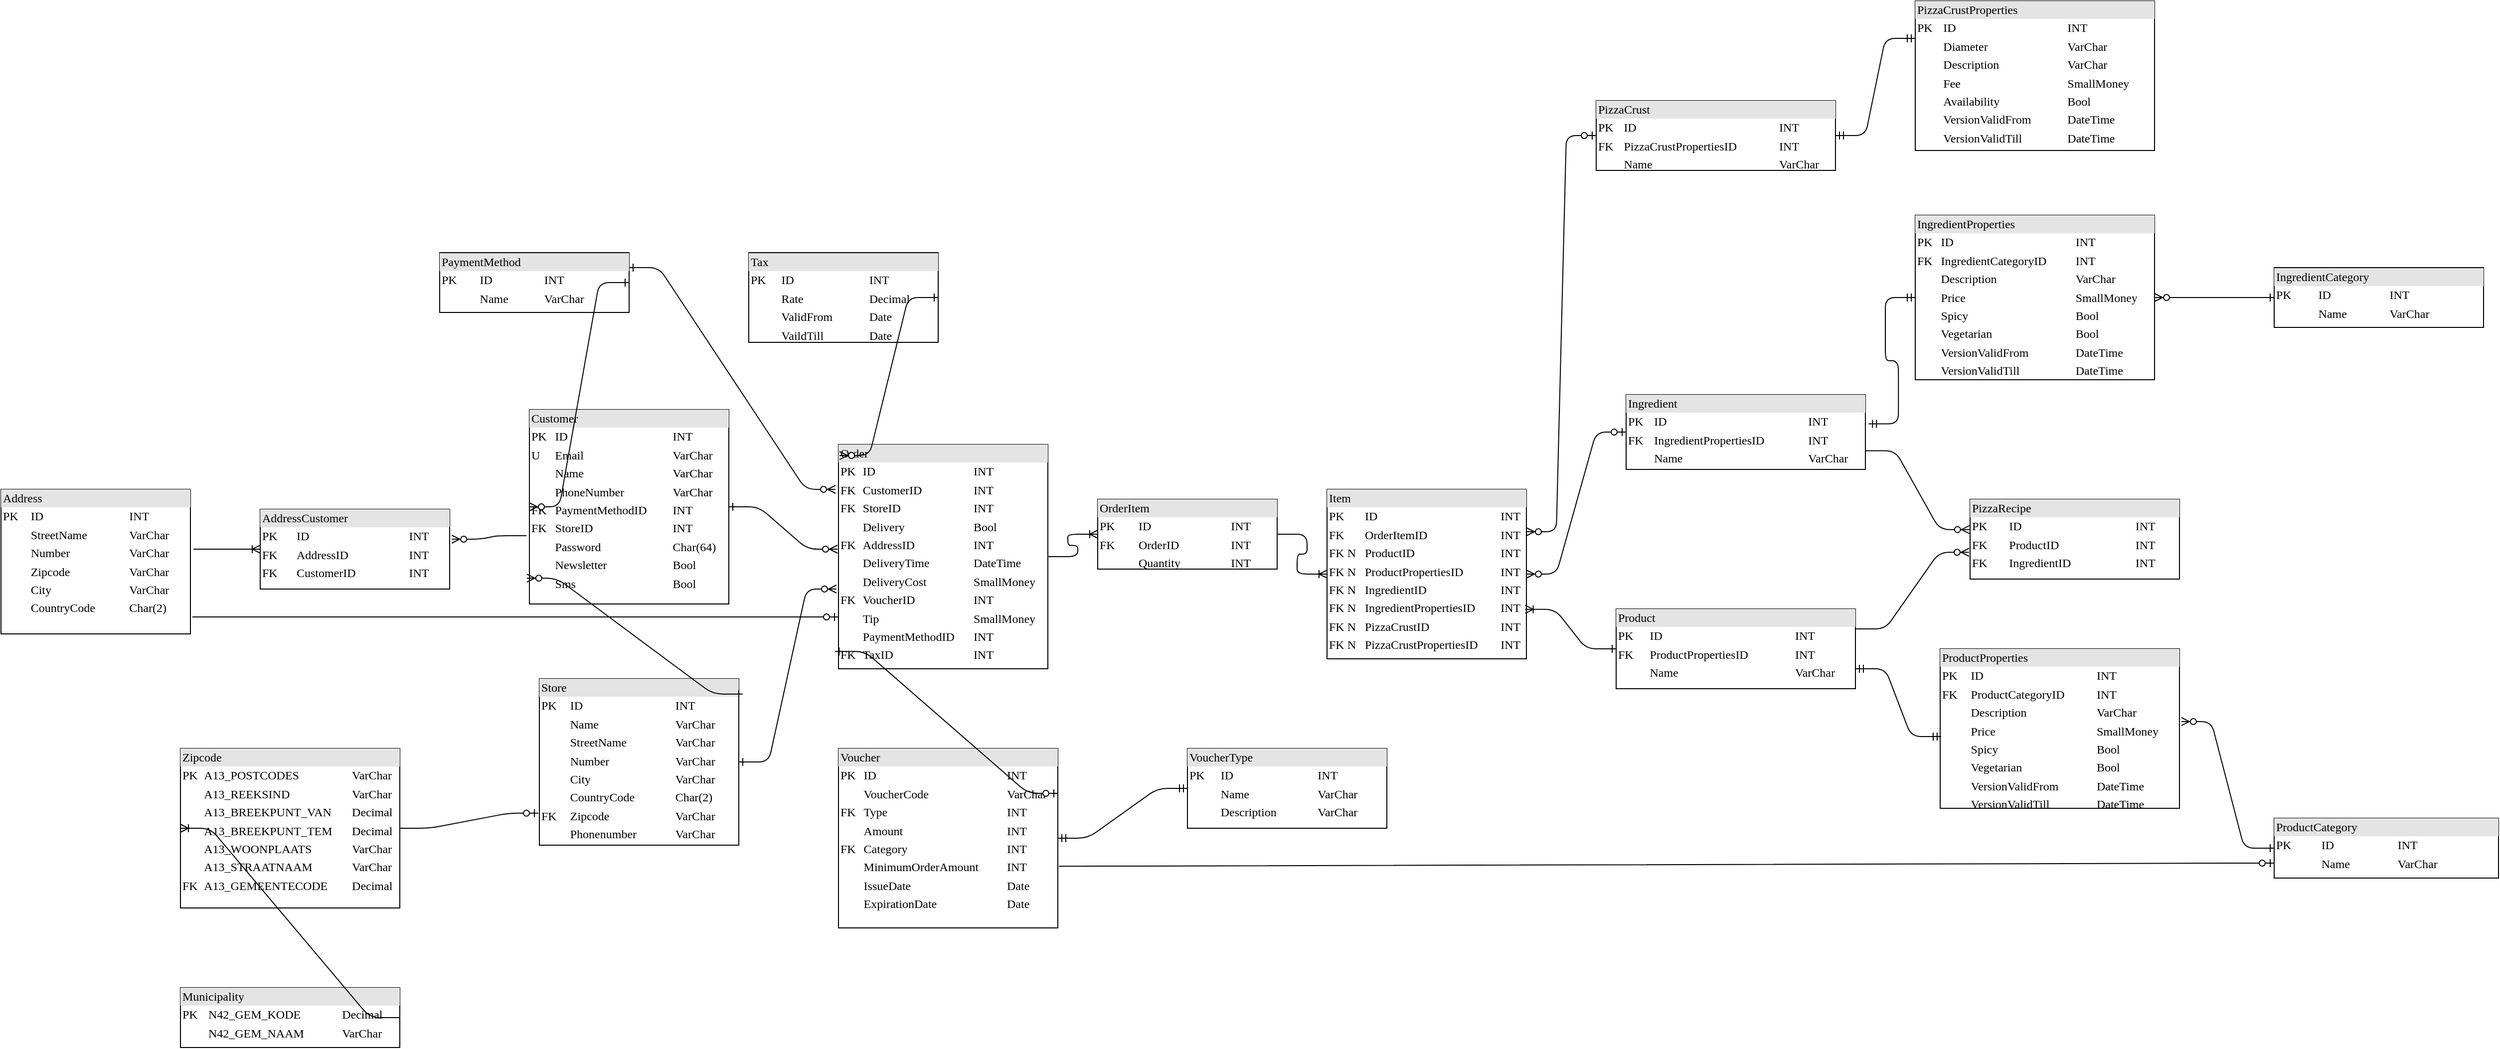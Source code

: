 <mxfile version="13.7.2" type="github">
  <diagram name="Page-1" id="2ca16b54-16f6-2749-3443-fa8db7711227">
    <mxGraphModel dx="5146" dy="2499" grid="1" gridSize="10" guides="1" tooltips="1" connect="1" arrows="1" fold="1" page="1" pageScale="1" pageWidth="1100" pageHeight="850" background="#ffffff" math="0" shadow="0">
      <root>
        <mxCell id="0" />
        <mxCell id="1" parent="0" />
        <mxCell id="2ed32ef02a7f4228-2" value="&lt;div style=&quot;box-sizing: border-box ; width: 100% ; background: #e4e4e4 ; padding: 2px&quot;&gt;Product&lt;br&gt;&lt;/div&gt;&lt;table style=&quot;width: 100% ; font-size: 1em&quot; cellspacing=&quot;0&quot; cellpadding=&quot;2&quot;&gt;&lt;tbody&gt;&lt;tr&gt;&lt;td&gt;PK&amp;nbsp;&lt;/td&gt;&lt;td&gt;ID&lt;/td&gt;&lt;td&gt;INT&lt;br&gt;&lt;/td&gt;&lt;/tr&gt;&lt;tr&gt;&lt;td&gt;FK&lt;/td&gt;&lt;td&gt;ProductPropertiesID&lt;br&gt;&lt;/td&gt;&lt;td&gt;INT&lt;/td&gt;&lt;/tr&gt;&lt;tr&gt;&lt;td&gt;&lt;br&gt;&lt;/td&gt;&lt;td&gt;Name&lt;br&gt;&lt;/td&gt;&lt;td&gt;VarChar&lt;br&gt;&lt;/td&gt;&lt;/tr&gt;&lt;/tbody&gt;&lt;/table&gt;" style="verticalAlign=top;align=left;overflow=fill;html=1;rounded=0;shadow=0;comic=0;labelBackgroundColor=none;strokeWidth=1;fontFamily=Verdana;fontSize=12" parent="1" vertex="1">
          <mxGeometry x="460" y="220" width="240" height="80" as="geometry" />
        </mxCell>
        <mxCell id="2ed32ef02a7f4228-3" value="&lt;div style=&quot;box-sizing: border-box ; width: 100% ; background: #e4e4e4 ; padding: 2px&quot;&gt;PizzaCrust&lt;br&gt;&lt;/div&gt;&lt;table style=&quot;width: 100% ; font-size: 1em&quot; cellspacing=&quot;0&quot; cellpadding=&quot;2&quot;&gt;&lt;tbody&gt;&lt;tr&gt;&lt;td&gt;PK&lt;/td&gt;&lt;td&gt;ID&lt;/td&gt;&lt;td&gt;INT&lt;/td&gt;&lt;/tr&gt;&lt;tr&gt;&lt;td&gt;FK&lt;/td&gt;&lt;td&gt;PizzaCrustPropertiesID&lt;/td&gt;&lt;td&gt;INT&lt;/td&gt;&lt;/tr&gt;&lt;tr&gt;&lt;td&gt;&lt;br&gt;&lt;/td&gt;&lt;td&gt;Name&lt;br&gt;&lt;/td&gt;&lt;td&gt;VarChar&lt;/td&gt;&lt;/tr&gt;&lt;/tbody&gt;&lt;/table&gt;" style="verticalAlign=top;align=left;overflow=fill;html=1;rounded=0;shadow=0;comic=0;labelBackgroundColor=none;strokeWidth=1;fontFamily=Verdana;fontSize=12" parent="1" vertex="1">
          <mxGeometry x="440" y="-290" width="240" height="70" as="geometry" />
        </mxCell>
        <mxCell id="2ed32ef02a7f4228-5" value="&lt;div style=&quot;box-sizing: border-box ; width: 100% ; background: #e4e4e4 ; padding: 2px&quot;&gt;Store&lt;br&gt;&lt;/div&gt;&lt;table style=&quot;width: 100% ; font-size: 1em&quot; cellspacing=&quot;0&quot; cellpadding=&quot;2&quot;&gt;&lt;tbody&gt;&lt;tr&gt;&lt;td&gt;PK&lt;/td&gt;&lt;td&gt;ID&lt;br&gt;&lt;/td&gt;&lt;td&gt;INT&lt;/td&gt;&lt;/tr&gt;&lt;tr&gt;&lt;td&gt;&lt;br&gt;&lt;/td&gt;&lt;td&gt;Name&lt;br&gt;&lt;/td&gt;&lt;td&gt;VarChar&lt;/td&gt;&lt;/tr&gt;&lt;tr&gt;&lt;td&gt;&lt;br&gt;&lt;/td&gt;&lt;td&gt;StreetName&lt;br&gt;&lt;/td&gt;&lt;td&gt;VarChar&lt;/td&gt;&lt;/tr&gt;&lt;tr&gt;&lt;td&gt;&lt;br&gt;&lt;/td&gt;&lt;td&gt;Number&lt;br&gt;&lt;/td&gt;&lt;td&gt;VarChar&lt;/td&gt;&lt;/tr&gt;&lt;tr&gt;&lt;td&gt;&lt;br&gt;&lt;/td&gt;&lt;td&gt;City&lt;br&gt;&lt;/td&gt;&lt;td&gt;VarChar&lt;/td&gt;&lt;/tr&gt;&lt;tr&gt;&lt;td&gt;&lt;br&gt;&lt;/td&gt;&lt;td&gt;CountryCode&lt;br&gt;&lt;/td&gt;&lt;td&gt;Char(2)&lt;/td&gt;&lt;/tr&gt;&lt;tr&gt;&lt;td&gt;FK&lt;/td&gt;&lt;td&gt;Zipcode&lt;br&gt;&lt;/td&gt;&lt;td&gt;VarChar&lt;/td&gt;&lt;/tr&gt;&lt;tr&gt;&lt;td&gt;&lt;br&gt;&lt;/td&gt;&lt;td&gt;Phonenumber&lt;br&gt;&lt;/td&gt;&lt;td&gt;VarChar&lt;/td&gt;&lt;/tr&gt;&lt;/tbody&gt;&lt;/table&gt;" style="verticalAlign=top;align=left;overflow=fill;html=1;rounded=0;shadow=0;comic=0;labelBackgroundColor=none;strokeWidth=1;fontFamily=Verdana;fontSize=12" parent="1" vertex="1">
          <mxGeometry x="-620" y="290" width="200" height="167" as="geometry" />
        </mxCell>
        <mxCell id="2ed32ef02a7f4228-8" value="&lt;div style=&quot;box-sizing: border-box ; width: 100% ; background: #e4e4e4 ; padding: 2px&quot;&gt;Ingredient&lt;br&gt;&lt;/div&gt;&lt;table style=&quot;width: 100% ; font-size: 1em&quot; cellspacing=&quot;0&quot; cellpadding=&quot;2&quot;&gt;&lt;tbody&gt;&lt;tr&gt;&lt;td&gt;PK&lt;/td&gt;&lt;td&gt;ID&lt;/td&gt;&lt;td&gt;INT&lt;/td&gt;&lt;/tr&gt;&lt;tr&gt;&lt;td&gt;FK&lt;/td&gt;&lt;td&gt;IngredientPropertiesID&lt;/td&gt;&lt;td&gt;INT&lt;/td&gt;&lt;/tr&gt;&lt;tr&gt;&lt;td&gt;&lt;br&gt;&lt;/td&gt;&lt;td&gt;Name&lt;br&gt;&lt;/td&gt;&lt;td&gt;VarChar&lt;/td&gt;&lt;/tr&gt;&lt;/tbody&gt;&lt;/table&gt;" style="verticalAlign=top;align=left;overflow=fill;html=1;rounded=0;shadow=0;comic=0;labelBackgroundColor=none;strokeWidth=1;fontFamily=Verdana;fontSize=12" parent="1" vertex="1">
          <mxGeometry x="470" y="5" width="240" height="75" as="geometry" />
        </mxCell>
        <mxCell id="2ed32ef02a7f4228-10" value="&lt;div style=&quot;box-sizing: border-box ; width: 100% ; background: #e4e4e4 ; padding: 2px&quot;&gt;Zipcode&lt;br&gt;&lt;/div&gt;&lt;table style=&quot;width: 100% ; font-size: 1em&quot; cellspacing=&quot;0&quot; cellpadding=&quot;2&quot;&gt;&lt;tbody&gt;&lt;tr&gt;&lt;td&gt;PK&lt;/td&gt;&lt;td&gt;A13_POSTCODES&lt;br&gt;&lt;/td&gt;&lt;td&gt;VarChar&lt;/td&gt;&lt;/tr&gt;&lt;tr&gt;&lt;td&gt;&lt;br&gt;&lt;/td&gt;&lt;td&gt;A13_REEKSIND&lt;br&gt;&lt;/td&gt;&lt;td&gt;VarChar&lt;br&gt;&lt;/td&gt;&lt;/tr&gt;&lt;tr&gt;&lt;td&gt;&lt;br&gt;&lt;/td&gt;&lt;td&gt;A13_BREEKPUNT_VAN&lt;br&gt;&lt;/td&gt;&lt;td&gt;Decimal&lt;br&gt;&lt;/td&gt;&lt;/tr&gt;&lt;tr&gt;&lt;td&gt;&lt;br&gt;&lt;/td&gt;&lt;td&gt;A13_BREEKPUNT_TEM&lt;br&gt;&lt;/td&gt;&lt;td&gt;Decimal&lt;br&gt;&lt;/td&gt;&lt;/tr&gt;&lt;tr&gt;&lt;td&gt;&lt;br&gt;&lt;/td&gt;&lt;td&gt;A13_WOONPLAATS&lt;br&gt;&lt;/td&gt;&lt;td&gt;VarChar&lt;br&gt;&lt;/td&gt;&lt;/tr&gt;&lt;tr&gt;&lt;td&gt;&lt;br&gt;&lt;/td&gt;&lt;td&gt;A13_STRAATNAAM&lt;br&gt;&lt;/td&gt;&lt;td&gt;VarChar&lt;br&gt;&lt;/td&gt;&lt;/tr&gt;&lt;tr&gt;&lt;td&gt;FK&lt;/td&gt;&lt;td&gt;A13_GEMEENTECODE&lt;br&gt;&lt;/td&gt;&lt;td&gt;Decimal&lt;/td&gt;&lt;/tr&gt;&lt;tr&gt;&lt;td&gt;&lt;br&gt;&lt;/td&gt;&lt;td&gt;&lt;br&gt;&lt;/td&gt;&lt;td&gt;&lt;br&gt;&lt;/td&gt;&lt;/tr&gt;&lt;tr&gt;&lt;td&gt;&lt;br&gt;&lt;/td&gt;&lt;td&gt;&lt;br&gt;&lt;/td&gt;&lt;td&gt;&lt;br&gt;&lt;/td&gt;&lt;/tr&gt;&lt;tr&gt;&lt;td&gt;&lt;br&gt;&lt;/td&gt;&lt;td&gt;&lt;br&gt;&lt;/td&gt;&lt;td&gt;&lt;br&gt;&lt;/td&gt;&lt;/tr&gt;&lt;tr&gt;&lt;td&gt;&lt;br&gt;&lt;/td&gt;&lt;td&gt;&lt;br&gt;&lt;/td&gt;&lt;td&gt;&lt;br&gt;&lt;/td&gt;&lt;/tr&gt;&lt;tr&gt;&lt;td&gt;&lt;br&gt;&lt;/td&gt;&lt;td&gt;&lt;br&gt;&lt;/td&gt;&lt;td&gt;&lt;br&gt;&lt;/td&gt;&lt;/tr&gt;&lt;/tbody&gt;&lt;/table&gt;" style="verticalAlign=top;align=left;overflow=fill;html=1;rounded=0;shadow=0;comic=0;labelBackgroundColor=none;strokeWidth=1;fontFamily=Verdana;fontSize=12" parent="1" vertex="1">
          <mxGeometry x="-980" y="360" width="220" height="160" as="geometry" />
        </mxCell>
        <mxCell id="2ed32ef02a7f4228-11" value="&lt;div style=&quot;box-sizing: border-box ; width: 100% ; background: #e4e4e4 ; padding: 2px&quot;&gt;Municipality&lt;br&gt;&lt;/div&gt;&lt;table style=&quot;width: 100% ; font-size: 1em&quot; cellspacing=&quot;0&quot; cellpadding=&quot;2&quot;&gt;&lt;tbody&gt;&lt;tr&gt;&lt;td&gt;PK&lt;/td&gt;&lt;td&gt;N42_GEM_KODE&lt;br&gt;&lt;/td&gt;&lt;td&gt;Decimal&lt;br&gt;&lt;/td&gt;&lt;/tr&gt;&lt;tr&gt;&lt;td&gt;&lt;br&gt;&lt;/td&gt;&lt;td&gt;N42_GEM_NAAM&lt;br&gt;&lt;/td&gt;&lt;td&gt;VarChar&lt;/td&gt;&lt;/tr&gt;&lt;tr&gt;&lt;td&gt;&lt;br&gt;&lt;/td&gt;&lt;td&gt;&lt;br&gt;&lt;/td&gt;&lt;td&gt;&lt;br&gt;&lt;/td&gt;&lt;/tr&gt;&lt;/tbody&gt;&lt;/table&gt;" style="verticalAlign=top;align=left;overflow=fill;html=1;rounded=0;shadow=0;comic=0;labelBackgroundColor=none;strokeWidth=1;fontFamily=Verdana;fontSize=12" parent="1" vertex="1">
          <mxGeometry x="-980" y="600" width="220" height="60" as="geometry" />
        </mxCell>
        <mxCell id="y2381WITxYUz7QJ1ljLC-3" value="&lt;div style=&quot;box-sizing: border-box ; width: 100% ; background: #e4e4e4 ; padding: 2px&quot;&gt;ProductCategory&lt;br&gt;&lt;/div&gt;&lt;table style=&quot;width: 100% ; font-size: 1em&quot; cellspacing=&quot;0&quot; cellpadding=&quot;2&quot;&gt;&lt;tbody&gt;&lt;tr&gt;&lt;td&gt;PK&lt;/td&gt;&lt;td&gt;ID&lt;br&gt;&lt;/td&gt;&lt;td&gt;INT&lt;/td&gt;&lt;/tr&gt;&lt;tr&gt;&lt;td&gt;&lt;br&gt;&lt;/td&gt;&lt;td&gt;Name&lt;br&gt;&lt;/td&gt;&lt;td&gt;VarChar&lt;/td&gt;&lt;/tr&gt;&lt;/tbody&gt;&lt;/table&gt;" style="verticalAlign=top;align=left;overflow=fill;html=1;rounded=0;shadow=0;comic=0;labelBackgroundColor=none;strokeWidth=1;fontFamily=Verdana;fontSize=12" parent="1" vertex="1">
          <mxGeometry x="1120" y="430" width="225" height="60" as="geometry" />
        </mxCell>
        <mxCell id="y2381WITxYUz7QJ1ljLC-4" style="edgeStyle=orthogonalEdgeStyle;rounded=0;orthogonalLoop=1;jettySize=auto;html=1;exitX=0.5;exitY=1;exitDx=0;exitDy=0;" parent="1" source="y2381WITxYUz7QJ1ljLC-3" target="y2381WITxYUz7QJ1ljLC-3" edge="1">
          <mxGeometry relative="1" as="geometry" />
        </mxCell>
        <mxCell id="y2381WITxYUz7QJ1ljLC-5" style="edgeStyle=orthogonalEdgeStyle;rounded=0;orthogonalLoop=1;jettySize=auto;html=1;exitX=0.5;exitY=1;exitDx=0;exitDy=0;" parent="1" source="2ed32ef02a7f4228-2" target="2ed32ef02a7f4228-2" edge="1">
          <mxGeometry relative="1" as="geometry" />
        </mxCell>
        <mxCell id="y2381WITxYUz7QJ1ljLC-6" value="&lt;div style=&quot;box-sizing: border-box ; width: 100% ; background: #e4e4e4 ; padding: 2px&quot;&gt;IngredientCategory&lt;br&gt;&lt;/div&gt;&lt;table style=&quot;width: 100% ; font-size: 1em&quot; cellspacing=&quot;0&quot; cellpadding=&quot;2&quot;&gt;&lt;tbody&gt;&lt;tr&gt;&lt;td&gt;PK&lt;/td&gt;&lt;td&gt;ID&lt;br&gt;&lt;/td&gt;&lt;td&gt;INT&lt;/td&gt;&lt;/tr&gt;&lt;tr&gt;&lt;td&gt;&lt;br&gt;&lt;/td&gt;&lt;td&gt;Name&lt;br&gt;&lt;/td&gt;&lt;td&gt;VarChar&lt;/td&gt;&lt;/tr&gt;&lt;/tbody&gt;&lt;/table&gt;" style="verticalAlign=top;align=left;overflow=fill;html=1;rounded=0;shadow=0;comic=0;labelBackgroundColor=none;strokeWidth=1;fontFamily=Verdana;fontSize=12" parent="1" vertex="1">
          <mxGeometry x="1120" y="-122.5" width="210" height="60" as="geometry" />
        </mxCell>
        <mxCell id="y2381WITxYUz7QJ1ljLC-7" value="&lt;div style=&quot;box-sizing: border-box ; width: 100% ; background: #e4e4e4 ; padding: 2px&quot;&gt;PizzaRecipe&lt;br&gt;&lt;/div&gt;&lt;table style=&quot;width: 100% ; font-size: 1em&quot; cellspacing=&quot;0&quot; cellpadding=&quot;2&quot;&gt;&lt;tbody&gt;&lt;tr&gt;&lt;td&gt;PK&lt;/td&gt;&lt;td&gt;ID&lt;/td&gt;&lt;td&gt;INT&lt;/td&gt;&lt;/tr&gt;&lt;tr&gt;&lt;td&gt;FK&lt;/td&gt;&lt;td&gt;ProductID&lt;br&gt;&lt;/td&gt;&lt;td&gt;INT&lt;/td&gt;&lt;/tr&gt;&lt;tr&gt;&lt;td&gt;FK&lt;/td&gt;&lt;td&gt;IngredientID&lt;br&gt;&lt;/td&gt;&lt;td&gt;INT&lt;/td&gt;&lt;/tr&gt;&lt;/tbody&gt;&lt;/table&gt;" style="verticalAlign=top;align=left;overflow=fill;html=1;rounded=0;shadow=0;comic=0;labelBackgroundColor=none;strokeWidth=1;fontFamily=Verdana;fontSize=12" parent="1" vertex="1">
          <mxGeometry x="815" y="110" width="210" height="80" as="geometry" />
        </mxCell>
        <mxCell id="y2381WITxYUz7QJ1ljLC-9" value="&lt;div style=&quot;box-sizing: border-box ; width: 100% ; background: #e4e4e4 ; padding: 2px&quot;&gt;OrderItem&lt;br&gt;&lt;/div&gt;&lt;table style=&quot;width: 100% ; font-size: 1em&quot; cellspacing=&quot;0&quot; cellpadding=&quot;2&quot;&gt;&lt;tbody&gt;&lt;tr&gt;&lt;td&gt;PK&lt;/td&gt;&lt;td&gt;ID&lt;/td&gt;&lt;td&gt;INT&lt;/td&gt;&lt;/tr&gt;&lt;tr&gt;&lt;td&gt;FK&lt;/td&gt;&lt;td&gt;OrderID&lt;br&gt;&lt;/td&gt;&lt;td&gt;INT&lt;/td&gt;&lt;/tr&gt;&lt;tr&gt;&lt;td&gt;&lt;br&gt;&lt;/td&gt;&lt;td&gt;Quantity&lt;/td&gt;&lt;td&gt;INT&lt;/td&gt;&lt;/tr&gt;&lt;/tbody&gt;&lt;/table&gt;" style="verticalAlign=top;align=left;overflow=fill;html=1;rounded=0;shadow=0;comic=0;labelBackgroundColor=none;strokeWidth=1;fontFamily=Verdana;fontSize=12" parent="1" vertex="1">
          <mxGeometry x="-60" y="110" width="180" height="70" as="geometry" />
        </mxCell>
        <mxCell id="y2381WITxYUz7QJ1ljLC-11" value="&lt;div style=&quot;box-sizing: border-box ; width: 100% ; background: #e4e4e4 ; padding: 2px&quot;&gt;Order&lt;br&gt;&lt;/div&gt;&lt;table style=&quot;width: 100% ; font-size: 1em&quot; cellspacing=&quot;0&quot; cellpadding=&quot;2&quot;&gt;&lt;tbody&gt;&lt;tr&gt;&lt;td&gt;PK&lt;/td&gt;&lt;td&gt;ID&lt;br&gt;&lt;/td&gt;&lt;td&gt;INT&lt;/td&gt;&lt;/tr&gt;&lt;tr&gt;&lt;td&gt;FK&lt;/td&gt;&lt;td&gt;CustomerID&lt;br&gt;&lt;/td&gt;&lt;td&gt;INT&lt;/td&gt;&lt;/tr&gt;&lt;tr&gt;&lt;td&gt;FK&lt;/td&gt;&lt;td&gt;StoreID&lt;/td&gt;&lt;td&gt;INT&lt;/td&gt;&lt;/tr&gt;&lt;tr&gt;&lt;td&gt;&lt;br&gt;&lt;/td&gt;&lt;td&gt;Delivery&lt;/td&gt;&lt;td&gt;Bool&lt;/td&gt;&lt;/tr&gt;&lt;tr&gt;&lt;td&gt;FK&lt;/td&gt;&lt;td&gt;AddressID&lt;/td&gt;&lt;td&gt;INT&lt;/td&gt;&lt;/tr&gt;&lt;tr&gt;&lt;td&gt;&lt;br&gt;&lt;/td&gt;&lt;td&gt;DeliveryTime&lt;/td&gt;&lt;td&gt;DateTime&lt;/td&gt;&lt;/tr&gt;&lt;tr&gt;&lt;td&gt;&lt;br&gt;&lt;/td&gt;&lt;td&gt;DeliveryCost&lt;/td&gt;&lt;td&gt;SmallMoney&lt;/td&gt;&lt;/tr&gt;&lt;tr&gt;&lt;td&gt;FK&lt;/td&gt;&lt;td&gt;VoucherID&lt;/td&gt;&lt;td&gt;INT&lt;/td&gt;&lt;/tr&gt;&lt;tr&gt;&lt;td&gt;&lt;br&gt;&lt;/td&gt;&lt;td&gt;Tip&lt;/td&gt;&lt;td&gt;SmallMoney&lt;br&gt;&lt;/td&gt;&lt;/tr&gt;&lt;tr&gt;&lt;td&gt;&lt;br&gt;&lt;/td&gt;&lt;td&gt;PaymentMethodID&lt;/td&gt;&lt;td&gt;INT&lt;br&gt;&lt;/td&gt;&lt;/tr&gt;&lt;tr&gt;&lt;td&gt;FK&lt;/td&gt;&lt;td&gt;TaxID&lt;/td&gt;&lt;td&gt;INT&lt;/td&gt;&lt;/tr&gt;&lt;/tbody&gt;&lt;/table&gt;" style="verticalAlign=top;align=left;overflow=fill;html=1;rounded=0;shadow=0;comic=0;labelBackgroundColor=none;strokeWidth=1;fontFamily=Verdana;fontSize=12" parent="1" vertex="1">
          <mxGeometry x="-320" y="55" width="210" height="225" as="geometry" />
        </mxCell>
        <mxCell id="y2381WITxYUz7QJ1ljLC-12" value="&lt;div style=&quot;box-sizing: border-box ; width: 100% ; background: #e4e4e4 ; padding: 2px&quot;&gt;Customer&lt;br&gt;&lt;/div&gt;&lt;table style=&quot;width: 100% ; font-size: 1em&quot; cellspacing=&quot;0&quot; cellpadding=&quot;2&quot;&gt;&lt;tbody&gt;&lt;tr&gt;&lt;td&gt;PK&lt;/td&gt;&lt;td&gt;ID&lt;br&gt;&lt;/td&gt;&lt;td&gt;INT&lt;/td&gt;&lt;/tr&gt;&lt;tr&gt;&lt;td&gt;U&lt;/td&gt;&lt;td&gt;Email&lt;br&gt;&lt;/td&gt;&lt;td&gt;VarChar&lt;/td&gt;&lt;/tr&gt;&lt;tr&gt;&lt;td&gt;&lt;br&gt;&lt;/td&gt;&lt;td&gt;Name&lt;/td&gt;&lt;td&gt;VarChar&lt;br&gt;&lt;/td&gt;&lt;/tr&gt;&lt;tr&gt;&lt;td&gt;&lt;br&gt;&lt;/td&gt;&lt;td&gt;PhoneNumber&lt;/td&gt;&lt;td&gt;VarChar&lt;/td&gt;&lt;/tr&gt;&lt;tr&gt;&lt;td&gt;FK&lt;/td&gt;&lt;td&gt;PaymentMethodID&lt;/td&gt;&lt;td&gt;INT&lt;/td&gt;&lt;/tr&gt;&lt;tr&gt;&lt;td&gt;FK&lt;/td&gt;&lt;td&gt;StoreID&lt;/td&gt;&lt;td&gt;INT&lt;/td&gt;&lt;/tr&gt;&lt;tr&gt;&lt;td&gt;&lt;br&gt;&lt;/td&gt;&lt;td&gt;Password&lt;/td&gt;&lt;td&gt;Char(64)&lt;/td&gt;&lt;/tr&gt;&lt;tr&gt;&lt;td&gt;&lt;br&gt;&lt;/td&gt;&lt;td&gt;Newsletter&lt;/td&gt;&lt;td&gt;Bool&lt;/td&gt;&lt;/tr&gt;&lt;tr&gt;&lt;td&gt;&lt;br&gt;&lt;/td&gt;&lt;td&gt;Sms&lt;/td&gt;&lt;td&gt;Bool&lt;/td&gt;&lt;/tr&gt;&lt;/tbody&gt;&lt;/table&gt;" style="verticalAlign=top;align=left;overflow=fill;html=1;rounded=0;shadow=0;comic=0;labelBackgroundColor=none;strokeWidth=1;fontFamily=Verdana;fontSize=12" parent="1" vertex="1">
          <mxGeometry x="-630" y="20" width="200" height="195" as="geometry" />
        </mxCell>
        <mxCell id="y2381WITxYUz7QJ1ljLC-13" value="&lt;div style=&quot;box-sizing: border-box ; width: 100% ; background: #e4e4e4 ; padding: 2px&quot;&gt;PaymentMethod&lt;br&gt;&lt;/div&gt;&lt;table style=&quot;width: 100% ; font-size: 1em&quot; cellspacing=&quot;0&quot; cellpadding=&quot;2&quot;&gt;&lt;tbody&gt;&lt;tr&gt;&lt;td&gt;PK&lt;/td&gt;&lt;td&gt;ID&lt;br&gt;&lt;/td&gt;&lt;td&gt;INT&lt;/td&gt;&lt;/tr&gt;&lt;tr&gt;&lt;td&gt;&lt;br&gt;&lt;/td&gt;&lt;td&gt;Name&lt;br&gt;&lt;/td&gt;&lt;td&gt;VarChar&lt;/td&gt;&lt;/tr&gt;&lt;/tbody&gt;&lt;/table&gt;" style="verticalAlign=top;align=left;overflow=fill;html=1;rounded=0;shadow=0;comic=0;labelBackgroundColor=none;strokeWidth=1;fontFamily=Verdana;fontSize=12" parent="1" vertex="1">
          <mxGeometry x="-720" y="-137.5" width="190" height="60" as="geometry" />
        </mxCell>
        <mxCell id="y2381WITxYUz7QJ1ljLC-15" value="&lt;div style=&quot;box-sizing: border-box ; width: 100% ; background: #e4e4e4 ; padding: 2px&quot;&gt;Address&lt;br&gt;&lt;/div&gt;&lt;table style=&quot;width: 100% ; font-size: 1em&quot; cellspacing=&quot;0&quot; cellpadding=&quot;2&quot;&gt;&lt;tbody&gt;&lt;tr&gt;&lt;td&gt;PK&lt;/td&gt;&lt;td&gt;ID&lt;br&gt;&lt;/td&gt;&lt;td&gt;INT&lt;/td&gt;&lt;/tr&gt;&lt;tr&gt;&lt;td&gt;&lt;br&gt;&lt;/td&gt;&lt;td&gt;StreetName&lt;/td&gt;&lt;td&gt;VarChar&lt;/td&gt;&lt;/tr&gt;&lt;tr&gt;&lt;td&gt;&lt;br&gt;&lt;/td&gt;&lt;td&gt;Number&lt;/td&gt;&lt;td&gt;VarChar&lt;/td&gt;&lt;/tr&gt;&lt;tr&gt;&lt;td&gt;&lt;br&gt;&lt;/td&gt;&lt;td&gt;Zipcode&lt;/td&gt;&lt;td&gt;VarChar&lt;/td&gt;&lt;/tr&gt;&lt;tr&gt;&lt;td&gt;&lt;br&gt;&lt;/td&gt;&lt;td&gt;City&lt;/td&gt;&lt;td&gt;VarChar&lt;/td&gt;&lt;/tr&gt;&lt;tr&gt;&lt;td&gt;&lt;br&gt;&lt;/td&gt;&lt;td&gt;CountryCode&lt;/td&gt;&lt;td&gt;Char(2)&lt;/td&gt;&lt;/tr&gt;&lt;/tbody&gt;&lt;/table&gt;" style="verticalAlign=top;align=left;overflow=fill;html=1;rounded=0;shadow=0;comic=0;labelBackgroundColor=none;strokeWidth=1;fontFamily=Verdana;fontSize=12" parent="1" vertex="1">
          <mxGeometry x="-1160" y="100" width="190" height="145" as="geometry" />
        </mxCell>
        <mxCell id="y2381WITxYUz7QJ1ljLC-16" value="&lt;div style=&quot;box-sizing: border-box ; width: 100% ; background: #e4e4e4 ; padding: 2px&quot;&gt;Voucher&lt;br&gt;&lt;/div&gt;&lt;table style=&quot;width: 100% ; font-size: 1em&quot; cellspacing=&quot;0&quot; cellpadding=&quot;2&quot;&gt;&lt;tbody&gt;&lt;tr&gt;&lt;td&gt;PK&lt;/td&gt;&lt;td&gt;ID&lt;br&gt;&lt;/td&gt;&lt;td&gt;INT&lt;br&gt;&lt;/td&gt;&lt;/tr&gt;&lt;tr&gt;&lt;td&gt;&lt;br&gt;&lt;/td&gt;&lt;td&gt;VoucherCode&lt;/td&gt;&lt;td&gt;VarChar&lt;/td&gt;&lt;/tr&gt;&lt;tr&gt;&lt;td&gt;FK&lt;/td&gt;&lt;td&gt;Type&lt;/td&gt;&lt;td&gt;INT&lt;/td&gt;&lt;/tr&gt;&lt;tr&gt;&lt;td&gt;&lt;br&gt;&lt;/td&gt;&lt;td&gt;Amount&lt;/td&gt;&lt;td&gt;INT&lt;/td&gt;&lt;/tr&gt;&lt;tr&gt;&lt;td&gt;FK&lt;/td&gt;&lt;td&gt;Category&lt;/td&gt;&lt;td&gt;INT&lt;/td&gt;&lt;/tr&gt;&lt;tr&gt;&lt;td&gt;&lt;br&gt;&lt;/td&gt;&lt;td&gt;MinimumOrderAmount&lt;/td&gt;&lt;td&gt;INT&lt;/td&gt;&lt;/tr&gt;&lt;tr&gt;&lt;td&gt;&lt;br&gt;&lt;/td&gt;&lt;td&gt;IssueDate&lt;/td&gt;&lt;td&gt;Date&lt;/td&gt;&lt;/tr&gt;&lt;tr&gt;&lt;td&gt;&lt;br&gt;&lt;/td&gt;&lt;td&gt;ExpirationDate&lt;/td&gt;&lt;td&gt;Date&lt;br&gt;&lt;/td&gt;&lt;/tr&gt;&lt;/tbody&gt;&lt;/table&gt;" style="verticalAlign=top;align=left;overflow=fill;html=1;rounded=0;shadow=0;comic=0;labelBackgroundColor=none;strokeWidth=1;fontFamily=Verdana;fontSize=12" parent="1" vertex="1">
          <mxGeometry x="-320" y="360" width="220" height="180" as="geometry" />
        </mxCell>
        <mxCell id="y2381WITxYUz7QJ1ljLC-17" value="&lt;div style=&quot;box-sizing: border-box ; width: 100% ; background: #e4e4e4 ; padding: 2px&quot;&gt;Item&lt;br&gt;&lt;/div&gt;&lt;table style=&quot;width: 100% ; font-size: 1em&quot; cellspacing=&quot;0&quot; cellpadding=&quot;2&quot;&gt;&lt;tbody&gt;&lt;tr&gt;&lt;td&gt;PK&lt;/td&gt;&lt;td&gt;ID&lt;/td&gt;&lt;td&gt;INT&lt;/td&gt;&lt;/tr&gt;&lt;tr&gt;&lt;td&gt;FK&lt;/td&gt;&lt;td&gt;OrderItemID&lt;br&gt;&lt;/td&gt;&lt;td&gt;INT&lt;/td&gt;&lt;/tr&gt;&lt;tr&gt;&lt;td&gt;FK N&lt;/td&gt;&lt;td&gt;ProductID&lt;/td&gt;&lt;td&gt;INT&lt;/td&gt;&lt;/tr&gt;&lt;tr&gt;&lt;td&gt;FK N&lt;/td&gt;&lt;td&gt;&lt;span style=&quot;background-color: rgb(255 , 255 , 255)&quot;&gt;ProductPropertiesID&lt;/span&gt;&lt;/td&gt;&lt;td&gt;INT&lt;/td&gt;&lt;/tr&gt;&lt;tr&gt;&lt;td&gt;FK N&lt;/td&gt;&lt;td&gt;IngredientID&lt;/td&gt;&lt;td&gt;INT&lt;/td&gt;&lt;/tr&gt;&lt;tr&gt;&lt;td&gt;FK N&lt;/td&gt;&lt;td&gt;&lt;span style=&quot;background-color: rgb(255 , 255 , 255)&quot;&gt;IngredientPropertiesID&lt;/span&gt;&lt;/td&gt;&lt;td&gt;INT&lt;/td&gt;&lt;/tr&gt;&lt;tr&gt;&lt;td&gt;FK N&lt;/td&gt;&lt;td&gt;PizzaCrustID&lt;/td&gt;&lt;td&gt;INT&lt;/td&gt;&lt;/tr&gt;&lt;tr&gt;&lt;td&gt;FK N&lt;/td&gt;&lt;td&gt;&lt;span style=&quot;background-color: rgb(255 , 255 , 255)&quot;&gt;PizzaCrustPropertiesID&lt;/span&gt;&lt;/td&gt;&lt;td&gt;INT&lt;/td&gt;&lt;/tr&gt;&lt;/tbody&gt;&lt;/table&gt;" style="verticalAlign=top;align=left;overflow=fill;html=1;rounded=0;shadow=0;comic=0;labelBackgroundColor=none;strokeWidth=1;fontFamily=Verdana;fontSize=12" parent="1" vertex="1">
          <mxGeometry x="170" y="100" width="200" height="170" as="geometry" />
        </mxCell>
        <mxCell id="y2381WITxYUz7QJ1ljLC-18" style="edgeStyle=orthogonalEdgeStyle;rounded=0;orthogonalLoop=1;jettySize=auto;html=1;exitX=0.5;exitY=1;exitDx=0;exitDy=0;" parent="1" source="y2381WITxYUz7QJ1ljLC-7" target="y2381WITxYUz7QJ1ljLC-7" edge="1">
          <mxGeometry relative="1" as="geometry" />
        </mxCell>
        <mxCell id="y2381WITxYUz7QJ1ljLC-19" value="" style="edgeStyle=entityRelationEdgeStyle;fontSize=12;html=1;endArrow=ERoneToMany;endFill=0;exitX=1;exitY=0.5;exitDx=0;exitDy=0;entryX=0;entryY=0.5;entryDx=0;entryDy=0;" parent="1" source="y2381WITxYUz7QJ1ljLC-11" target="y2381WITxYUz7QJ1ljLC-9" edge="1">
          <mxGeometry width="100" height="100" relative="1" as="geometry">
            <mxPoint x="-40" y="360" as="sourcePoint" />
            <mxPoint x="60" y="260" as="targetPoint" />
          </mxGeometry>
        </mxCell>
        <mxCell id="y2381WITxYUz7QJ1ljLC-21" value="" style="edgeStyle=entityRelationEdgeStyle;fontSize=12;html=1;endArrow=ERone;endFill=0;startArrow=ERzeroToMany;startFill=1;entryX=0;entryY=0.5;entryDx=0;entryDy=0;exitX=1;exitY=0.5;exitDx=0;exitDy=0;" parent="1" source="NlJtgaRzAW7B0GlUagiI-6" target="y2381WITxYUz7QJ1ljLC-6" edge="1">
          <mxGeometry width="100" height="100" relative="1" as="geometry">
            <mxPoint x="690" y="239" as="sourcePoint" />
            <mxPoint x="780" y="239" as="targetPoint" />
          </mxGeometry>
        </mxCell>
        <mxCell id="y2381WITxYUz7QJ1ljLC-22" value="" style="edgeStyle=entityRelationEdgeStyle;fontSize=12;html=1;endArrow=ERoneToMany;endFill=0;exitX=1;exitY=0.5;exitDx=0;exitDy=0;" parent="1" source="y2381WITxYUz7QJ1ljLC-9" target="y2381WITxYUz7QJ1ljLC-17" edge="1">
          <mxGeometry width="100" height="100" relative="1" as="geometry">
            <mxPoint x="240" y="240" as="sourcePoint" />
            <mxPoint x="300" y="240" as="targetPoint" />
          </mxGeometry>
        </mxCell>
        <mxCell id="y2381WITxYUz7QJ1ljLC-23" value="" style="edgeStyle=entityRelationEdgeStyle;fontSize=12;html=1;endArrow=ERzeroToOne;endFill=1;entryX=0;entryY=0.5;entryDx=0;entryDy=0;exitX=1;exitY=0.25;exitDx=0;exitDy=0;startArrow=ERzeroToMany;startFill=1;" parent="1" source="y2381WITxYUz7QJ1ljLC-17" target="2ed32ef02a7f4228-3" edge="1">
          <mxGeometry width="100" height="100" relative="1" as="geometry">
            <mxPoint x="323" y="130" as="sourcePoint" />
            <mxPoint x="410" y="240" as="targetPoint" />
          </mxGeometry>
        </mxCell>
        <mxCell id="y2381WITxYUz7QJ1ljLC-24" value="" style="edgeStyle=entityRelationEdgeStyle;fontSize=12;html=1;endArrow=ERzeroToOne;endFill=1;exitX=1;exitY=0.5;exitDx=0;exitDy=0;entryX=0;entryY=0.5;entryDx=0;entryDy=0;startArrow=ERzeroToMany;startFill=1;" parent="1" source="y2381WITxYUz7QJ1ljLC-17" target="2ed32ef02a7f4228-8" edge="1">
          <mxGeometry width="100" height="100" relative="1" as="geometry">
            <mxPoint x="340" y="240" as="sourcePoint" />
            <mxPoint x="400" y="240" as="targetPoint" />
          </mxGeometry>
        </mxCell>
        <mxCell id="y2381WITxYUz7QJ1ljLC-25" value="" style="edgeStyle=entityRelationEdgeStyle;fontSize=12;html=1;endArrow=ERone;endFill=0;exitX=0.994;exitY=0.708;exitDx=0;exitDy=0;entryX=0;entryY=0.5;entryDx=0;entryDy=0;exitPerimeter=0;startArrow=ERoneToMany;startFill=0;" parent="1" source="y2381WITxYUz7QJ1ljLC-17" target="2ed32ef02a7f4228-2" edge="1">
          <mxGeometry width="100" height="100" relative="1" as="geometry">
            <mxPoint x="350" y="270" as="sourcePoint" />
            <mxPoint x="410" y="270" as="targetPoint" />
          </mxGeometry>
        </mxCell>
        <mxCell id="y2381WITxYUz7QJ1ljLC-26" value="" style="edgeStyle=entityRelationEdgeStyle;fontSize=12;html=1;endArrow=ERzeroToMany;endFill=1;exitX=1;exitY=0.5;exitDx=0;exitDy=0;startArrow=ERone;startFill=0;" parent="1" source="y2381WITxYUz7QJ1ljLC-12" edge="1">
          <mxGeometry width="100" height="100" relative="1" as="geometry">
            <mxPoint x="-400" y="130" as="sourcePoint" />
            <mxPoint x="-321" y="160" as="targetPoint" />
          </mxGeometry>
        </mxCell>
        <mxCell id="y2381WITxYUz7QJ1ljLC-27" value="" style="edgeStyle=entityRelationEdgeStyle;fontSize=12;html=1;endArrow=ERzeroToMany;endFill=1;exitX=1;exitY=0.5;exitDx=0;exitDy=0;startArrow=ERone;startFill=0;" parent="1" source="2ed32ef02a7f4228-5" edge="1">
          <mxGeometry width="100" height="100" relative="1" as="geometry">
            <mxPoint x="-370" y="310" as="sourcePoint" />
            <mxPoint x="-322" y="200" as="targetPoint" />
          </mxGeometry>
        </mxCell>
        <mxCell id="y2381WITxYUz7QJ1ljLC-28" value="" style="edgeStyle=entityRelationEdgeStyle;fontSize=12;html=1;endArrow=ERzeroToMany;endFill=1;exitX=1;exitY=0.5;exitDx=0;exitDy=0;entryX=0;entryY=0.5;entryDx=0;entryDy=0;startArrow=ERone;startFill=0;" parent="1" source="y2381WITxYUz7QJ1ljLC-13" target="y2381WITxYUz7QJ1ljLC-12" edge="1">
          <mxGeometry width="100" height="100" relative="1" as="geometry">
            <mxPoint x="-760" y="80" as="sourcePoint" />
            <mxPoint x="-660" y="80" as="targetPoint" />
          </mxGeometry>
        </mxCell>
        <mxCell id="y2381WITxYUz7QJ1ljLC-31" value="" style="edgeStyle=entityRelationEdgeStyle;fontSize=12;html=1;endArrow=ERone;endFill=0;startArrow=ERzeroToMany;startFill=1;entryX=0;entryY=0.5;entryDx=0;entryDy=0;exitX=1.008;exitY=0.456;exitDx=0;exitDy=0;exitPerimeter=0;" parent="1" source="NlJtgaRzAW7B0GlUagiI-8" target="y2381WITxYUz7QJ1ljLC-3" edge="1">
          <mxGeometry width="100" height="100" relative="1" as="geometry">
            <mxPoint x="660" y="255" as="sourcePoint" />
            <mxPoint x="770" y="265" as="targetPoint" />
          </mxGeometry>
        </mxCell>
        <mxCell id="y2381WITxYUz7QJ1ljLC-32" value="" style="edgeStyle=entityRelationEdgeStyle;fontSize=12;html=1;endArrow=ERzeroToMany;endFill=1;startArrow=none;startFill=0;exitX=1;exitY=0.75;exitDx=0;exitDy=0;entryX=-0.003;entryY=0.379;entryDx=0;entryDy=0;entryPerimeter=0;" parent="1" source="2ed32ef02a7f4228-8" target="y2381WITxYUz7QJ1ljLC-7" edge="1">
          <mxGeometry width="100" height="100" relative="1" as="geometry">
            <mxPoint x="670" y="165" as="sourcePoint" />
            <mxPoint x="730" y="95" as="targetPoint" />
          </mxGeometry>
        </mxCell>
        <mxCell id="y2381WITxYUz7QJ1ljLC-33" value="" style="edgeStyle=entityRelationEdgeStyle;fontSize=12;html=1;endArrow=ERzeroToMany;endFill=1;startArrow=none;startFill=0;entryX=-0.005;entryY=0.664;entryDx=0;entryDy=0;exitX=1;exitY=0.25;exitDx=0;exitDy=0;entryPerimeter=0;" parent="1" source="2ed32ef02a7f4228-2" target="y2381WITxYUz7QJ1ljLC-7" edge="1">
          <mxGeometry width="100" height="100" relative="1" as="geometry">
            <mxPoint x="680" y="175" as="sourcePoint" />
            <mxPoint x="740" y="105" as="targetPoint" />
          </mxGeometry>
        </mxCell>
        <mxCell id="y2381WITxYUz7QJ1ljLC-34" value="" style="edgeStyle=entityRelationEdgeStyle;fontSize=12;html=1;endArrow=ERzeroToMany;endFill=1;exitX=1.02;exitY=0.092;exitDx=0;exitDy=0;entryX=-0.013;entryY=0.867;entryDx=0;entryDy=0;entryPerimeter=0;exitPerimeter=0;startArrow=ERone;startFill=0;" parent="1" source="2ed32ef02a7f4228-5" target="y2381WITxYUz7QJ1ljLC-12" edge="1">
          <mxGeometry width="100" height="100" relative="1" as="geometry">
            <mxPoint x="-770" y="460" as="sourcePoint" />
            <mxPoint x="-670" y="360" as="targetPoint" />
          </mxGeometry>
        </mxCell>
        <mxCell id="y2381WITxYUz7QJ1ljLC-35" value="" style="edgeStyle=entityRelationEdgeStyle;fontSize=12;html=1;endArrow=ERone;endFill=0;exitX=1;exitY=0.25;exitDx=0;exitDy=0;entryX=-0.016;entryY=0.923;entryDx=0;entryDy=0;entryPerimeter=0;startArrow=ERzeroToOne;startFill=1;" parent="1" source="y2381WITxYUz7QJ1ljLC-16" target="y2381WITxYUz7QJ1ljLC-11" edge="1">
          <mxGeometry width="100" height="100" relative="1" as="geometry">
            <mxPoint x="-280" y="270" as="sourcePoint" />
            <mxPoint x="-80" y="310" as="targetPoint" />
          </mxGeometry>
        </mxCell>
        <mxCell id="y2381WITxYUz7QJ1ljLC-36" value="" style="edgeStyle=entityRelationEdgeStyle;fontSize=12;html=1;endArrow=ERoneToMany;endFill=0;entryX=0;entryY=0.5;entryDx=0;entryDy=0;exitX=1;exitY=0.5;exitDx=0;exitDy=0;" parent="1" source="2ed32ef02a7f4228-11" target="2ed32ef02a7f4228-10" edge="1">
          <mxGeometry width="100" height="100" relative="1" as="geometry">
            <mxPoint x="-1480" y="520" as="sourcePoint" />
            <mxPoint x="-1380" y="420" as="targetPoint" />
          </mxGeometry>
        </mxCell>
        <mxCell id="y2381WITxYUz7QJ1ljLC-38" value="" style="edgeStyle=entityRelationEdgeStyle;fontSize=12;html=1;endArrow=ERzeroToOne;endFill=1;exitX=1;exitY=0.5;exitDx=0;exitDy=0;entryX=-0.005;entryY=0.808;entryDx=0;entryDy=0;entryPerimeter=0;" parent="1" source="2ed32ef02a7f4228-10" target="2ed32ef02a7f4228-5" edge="1">
          <mxGeometry width="100" height="100" relative="1" as="geometry">
            <mxPoint x="-550" y="660" as="sourcePoint" />
            <mxPoint x="-450" y="560" as="targetPoint" />
          </mxGeometry>
        </mxCell>
        <mxCell id="hdwIkRWlP0qDWi2jG1Cc-1" value="&lt;div style=&quot;box-sizing: border-box ; width: 100% ; background: #e4e4e4 ; padding: 2px&quot;&gt;AddressCustomer&lt;br&gt;&lt;/div&gt;&lt;table style=&quot;width: 100% ; font-size: 1em&quot; cellspacing=&quot;0&quot; cellpadding=&quot;2&quot;&gt;&lt;tbody&gt;&lt;tr&gt;&lt;td&gt;PK&lt;/td&gt;&lt;td&gt;ID&lt;br&gt;&lt;/td&gt;&lt;td&gt;INT&lt;/td&gt;&lt;/tr&gt;&lt;tr&gt;&lt;td&gt;FK&lt;br&gt;&lt;/td&gt;&lt;td&gt;AddressID&lt;br&gt;&lt;/td&gt;&lt;td&gt;INT&lt;br&gt;&lt;/td&gt;&lt;/tr&gt;&lt;tr&gt;&lt;td&gt;FK&lt;br&gt;&lt;/td&gt;&lt;td&gt;CustomerID&lt;br&gt;&lt;/td&gt;&lt;td&gt;INT&lt;br&gt;&lt;/td&gt;&lt;/tr&gt;&lt;/tbody&gt;&lt;/table&gt;" style="verticalAlign=top;align=left;overflow=fill;html=1;rounded=0;shadow=0;comic=0;labelBackgroundColor=none;strokeWidth=1;fontFamily=Verdana;fontSize=12" parent="1" vertex="1">
          <mxGeometry x="-900" y="120" width="190" height="80" as="geometry" />
        </mxCell>
        <mxCell id="hdwIkRWlP0qDWi2jG1Cc-2" value="" style="edgeStyle=entityRelationEdgeStyle;fontSize=12;html=1;endArrow=ERoneToMany;endFill=0;entryX=0;entryY=0.5;entryDx=0;entryDy=0;" parent="1" target="hdwIkRWlP0qDWi2jG1Cc-1" edge="1">
          <mxGeometry width="100" height="100" relative="1" as="geometry">
            <mxPoint x="-967" y="160" as="sourcePoint" />
            <mxPoint x="-710" y="240" as="targetPoint" />
          </mxGeometry>
        </mxCell>
        <mxCell id="hdwIkRWlP0qDWi2jG1Cc-3" value="" style="edgeStyle=entityRelationEdgeStyle;fontSize=12;html=1;endArrow=none;endFill=0;entryX=-0.015;entryY=0.649;entryDx=0;entryDy=0;entryPerimeter=0;exitX=1.011;exitY=0.375;exitDx=0;exitDy=0;exitPerimeter=0;startArrow=ERzeroToMany;startFill=1;" parent="1" source="hdwIkRWlP0qDWi2jG1Cc-1" target="y2381WITxYUz7QJ1ljLC-12" edge="1">
          <mxGeometry width="100" height="100" relative="1" as="geometry">
            <mxPoint x="-760" y="280" as="sourcePoint" />
            <mxPoint x="-693" y="280" as="targetPoint" />
          </mxGeometry>
        </mxCell>
        <mxCell id="ETAcVdLp8TT4r2R5xOlY-1" value="" style="edgeStyle=entityRelationEdgeStyle;fontSize=12;html=1;endArrow=ERzeroToOne;endFill=1;exitX=1.01;exitY=0.883;exitDx=0;exitDy=0;exitPerimeter=0;" parent="1" source="y2381WITxYUz7QJ1ljLC-15" edge="1">
          <mxGeometry width="100" height="100" relative="1" as="geometry">
            <mxPoint x="-880" y="310" as="sourcePoint" />
            <mxPoint x="-320" y="228" as="targetPoint" />
          </mxGeometry>
        </mxCell>
        <mxCell id="ETAcVdLp8TT4r2R5xOlY-3" value="" style="edgeStyle=entityRelationEdgeStyle;fontSize=12;html=1;endArrow=ERzeroToMany;endFill=1;exitX=1;exitY=0.25;exitDx=0;exitDy=0;startArrow=ERone;startFill=0;" parent="1" source="y2381WITxYUz7QJ1ljLC-13" edge="1">
          <mxGeometry width="100" height="100" relative="1" as="geometry">
            <mxPoint x="-380.0" y="-162" as="sourcePoint" />
            <mxPoint x="-323" y="100" as="targetPoint" />
          </mxGeometry>
        </mxCell>
        <mxCell id="HM5Xv7DNc_NoCFPY7eBH-1" value="&lt;div style=&quot;box-sizing: border-box ; width: 100% ; background: #e4e4e4 ; padding: 2px&quot;&gt;VoucherType&lt;br&gt;&lt;/div&gt;&lt;table style=&quot;width: 100% ; font-size: 1em&quot; cellspacing=&quot;0&quot; cellpadding=&quot;2&quot;&gt;&lt;tbody&gt;&lt;tr&gt;&lt;td&gt;PK&lt;/td&gt;&lt;td&gt;ID&lt;br&gt;&lt;/td&gt;&lt;td&gt;INT&lt;br&gt;&lt;/td&gt;&lt;/tr&gt;&lt;tr&gt;&lt;td&gt;&lt;br&gt;&lt;/td&gt;&lt;td&gt;Name&lt;/td&gt;&lt;td&gt;VarChar&lt;/td&gt;&lt;/tr&gt;&lt;tr&gt;&lt;td&gt;&lt;br&gt;&lt;/td&gt;&lt;td&gt;Description&lt;/td&gt;&lt;td&gt;VarChar&lt;br&gt;&lt;/td&gt;&lt;/tr&gt;&lt;/tbody&gt;&lt;/table&gt;" style="verticalAlign=top;align=left;overflow=fill;html=1;rounded=0;shadow=0;comic=0;labelBackgroundColor=none;strokeWidth=1;fontFamily=Verdana;fontSize=12" parent="1" vertex="1">
          <mxGeometry x="30" y="360" width="200" height="80" as="geometry" />
        </mxCell>
        <mxCell id="NlJtgaRzAW7B0GlUagiI-2" value="&lt;div style=&quot;box-sizing: border-box ; width: 100% ; background: #e4e4e4 ; padding: 2px&quot;&gt;PizzaCrustProperties&lt;br&gt;&lt;/div&gt;&lt;table style=&quot;width: 100% ; font-size: 1em&quot; cellspacing=&quot;0&quot; cellpadding=&quot;2&quot;&gt;&lt;tbody&gt;&lt;tr&gt;&lt;td&gt;PK&lt;/td&gt;&lt;td&gt;ID&lt;/td&gt;&lt;td&gt;INT&lt;/td&gt;&lt;/tr&gt;&lt;tr&gt;&lt;td&gt;&lt;br&gt;&lt;/td&gt;&lt;td&gt;Diameter&lt;br&gt;&lt;/td&gt;&lt;td&gt;VarChar&lt;/td&gt;&lt;/tr&gt;&lt;tr&gt;&lt;td&gt;&lt;br&gt;&lt;/td&gt;&lt;td&gt;Description&lt;br&gt;&lt;/td&gt;&lt;td&gt;VarChar&lt;/td&gt;&lt;/tr&gt;&lt;tr&gt;&lt;td&gt;&lt;br&gt;&lt;/td&gt;&lt;td&gt;Fee&lt;br&gt;&lt;/td&gt;&lt;td&gt;SmallMoney&lt;/td&gt;&lt;/tr&gt;&lt;tr&gt;&lt;td&gt;&lt;br&gt;&lt;/td&gt;&lt;td&gt;Availability&lt;br&gt;&lt;/td&gt;&lt;td&gt;Bool&lt;/td&gt;&lt;/tr&gt;&lt;tr&gt;&lt;td&gt;&lt;br&gt;&lt;/td&gt;&lt;td&gt;VersionValidFrom&lt;/td&gt;&lt;td&gt;DateTime&lt;/td&gt;&lt;/tr&gt;&lt;tr&gt;&lt;td&gt;&lt;br&gt;&lt;/td&gt;&lt;td&gt;VersionValidTill&lt;/td&gt;&lt;td&gt;DateTime&lt;/td&gt;&lt;/tr&gt;&lt;/tbody&gt;&lt;/table&gt;" style="verticalAlign=top;align=left;overflow=fill;html=1;rounded=0;shadow=0;comic=0;labelBackgroundColor=none;strokeWidth=1;fontFamily=Verdana;fontSize=12" parent="1" vertex="1">
          <mxGeometry x="760" y="-390" width="240" height="150" as="geometry" />
        </mxCell>
        <mxCell id="NlJtgaRzAW7B0GlUagiI-5" value="" style="edgeStyle=entityRelationEdgeStyle;fontSize=12;html=1;endArrow=ERmandOne;startArrow=ERmandOne;entryX=0;entryY=0.25;entryDx=0;entryDy=0;exitX=1;exitY=0.5;exitDx=0;exitDy=0;" parent="1" source="2ed32ef02a7f4228-3" target="NlJtgaRzAW7B0GlUagiI-2" edge="1">
          <mxGeometry width="100" height="100" relative="1" as="geometry">
            <mxPoint x="600" y="70" as="sourcePoint" />
            <mxPoint x="700" y="-30" as="targetPoint" />
          </mxGeometry>
        </mxCell>
        <mxCell id="NlJtgaRzAW7B0GlUagiI-6" value="&lt;div style=&quot;box-sizing: border-box ; width: 100% ; background: #e4e4e4 ; padding: 2px&quot;&gt;IngredientProperties&lt;br&gt;&lt;/div&gt;&lt;table style=&quot;width: 100% ; font-size: 1em&quot; cellspacing=&quot;0&quot; cellpadding=&quot;2&quot;&gt;&lt;tbody&gt;&lt;tr&gt;&lt;td&gt;PK&lt;/td&gt;&lt;td&gt;ID&lt;/td&gt;&lt;td&gt;INT&lt;/td&gt;&lt;/tr&gt;&lt;tr&gt;&lt;td&gt;FK&lt;/td&gt;&lt;td&gt;IngredientCategoryID&lt;br&gt;&lt;/td&gt;&lt;td&gt;INT&lt;/td&gt;&lt;/tr&gt;&lt;tr&gt;&lt;td&gt;&lt;br&gt;&lt;/td&gt;&lt;td&gt;Description&lt;br&gt;&lt;/td&gt;&lt;td&gt;VarChar&lt;/td&gt;&lt;/tr&gt;&lt;tr&gt;&lt;td&gt;&lt;br&gt;&lt;/td&gt;&lt;td&gt;Price&lt;br&gt;&lt;/td&gt;&lt;td&gt;SmallMoney&lt;/td&gt;&lt;/tr&gt;&lt;tr&gt;&lt;td&gt;&lt;br&gt;&lt;/td&gt;&lt;td&gt;Spicy&lt;br&gt;&lt;/td&gt;&lt;td&gt;Bool&lt;/td&gt;&lt;/tr&gt;&lt;tr&gt;&lt;td&gt;&lt;br&gt;&lt;/td&gt;&lt;td&gt;Vegetarian&lt;br&gt;&lt;/td&gt;&lt;td&gt;Bool&lt;/td&gt;&lt;/tr&gt;&lt;tr&gt;&lt;td&gt;&lt;br&gt;&lt;/td&gt;&lt;td&gt;VersionValidFrom&lt;/td&gt;&lt;td&gt;DateTime&lt;/td&gt;&lt;/tr&gt;&lt;tr&gt;&lt;td&gt;&lt;br&gt;&lt;/td&gt;&lt;td&gt;VersionValidTill&lt;/td&gt;&lt;td&gt;DateTime&lt;/td&gt;&lt;/tr&gt;&lt;/tbody&gt;&lt;/table&gt;" style="verticalAlign=top;align=left;overflow=fill;html=1;rounded=0;shadow=0;comic=0;labelBackgroundColor=none;strokeWidth=1;fontFamily=Verdana;fontSize=12" parent="1" vertex="1">
          <mxGeometry x="760" y="-175" width="240" height="165" as="geometry" />
        </mxCell>
        <mxCell id="NlJtgaRzAW7B0GlUagiI-7" value="" style="edgeStyle=entityRelationEdgeStyle;fontSize=12;html=1;endArrow=ERmandOne;startArrow=ERmandOne;entryX=0;entryY=0.5;entryDx=0;entryDy=0;exitX=1.013;exitY=0.39;exitDx=0;exitDy=0;exitPerimeter=0;" parent="1" source="2ed32ef02a7f4228-8" target="NlJtgaRzAW7B0GlUagiI-6" edge="1">
          <mxGeometry width="100" height="100" relative="1" as="geometry">
            <mxPoint x="690" y="-245" as="sourcePoint" />
            <mxPoint x="770" y="-340" as="targetPoint" />
          </mxGeometry>
        </mxCell>
        <mxCell id="NlJtgaRzAW7B0GlUagiI-8" value="&lt;div style=&quot;box-sizing: border-box ; width: 100% ; background: #e4e4e4 ; padding: 2px&quot;&gt;ProductProperties&lt;br&gt;&lt;/div&gt;&lt;table style=&quot;width: 100% ; font-size: 1em&quot; cellspacing=&quot;0&quot; cellpadding=&quot;2&quot;&gt;&lt;tbody&gt;&lt;tr&gt;&lt;td&gt;PK&amp;nbsp;&lt;/td&gt;&lt;td&gt;ID&lt;/td&gt;&lt;td&gt;INT&lt;br&gt;&lt;/td&gt;&lt;/tr&gt;&lt;tr&gt;&lt;td&gt;FK&lt;/td&gt;&lt;td&gt;ProductCategoryID&lt;br&gt;&lt;/td&gt;&lt;td&gt;INT&lt;/td&gt;&lt;/tr&gt;&lt;tr&gt;&lt;td&gt;&lt;br&gt;&lt;/td&gt;&lt;td&gt;Description&lt;br&gt;&lt;/td&gt;&lt;td&gt;VarChar&lt;br&gt;&lt;/td&gt;&lt;/tr&gt;&lt;tr&gt;&lt;td&gt;&lt;br&gt;&lt;/td&gt;&lt;td&gt;Price&lt;br&gt;&lt;/td&gt;&lt;td&gt;SmallMoney&lt;br&gt;&lt;/td&gt;&lt;/tr&gt;&lt;tr&gt;&lt;td&gt;&lt;br&gt;&lt;/td&gt;&lt;td&gt;Spicy&lt;br&gt;&lt;/td&gt;&lt;td&gt;Bool&lt;br&gt;&lt;/td&gt;&lt;/tr&gt;&lt;tr&gt;&lt;td&gt;&lt;br&gt;&lt;/td&gt;&lt;td&gt;Vegetarian&lt;br&gt;&lt;/td&gt;&lt;td&gt;Bool&lt;br&gt;&lt;/td&gt;&lt;/tr&gt;&lt;tr&gt;&lt;td&gt;&lt;br&gt;&lt;/td&gt;&lt;td&gt;VersionValidFrom&lt;/td&gt;&lt;td&gt;DateTime&lt;/td&gt;&lt;/tr&gt;&lt;tr&gt;&lt;td&gt;&lt;br&gt;&lt;/td&gt;&lt;td&gt;VersionValidTill&lt;/td&gt;&lt;td&gt;DateTime&lt;/td&gt;&lt;/tr&gt;&lt;/tbody&gt;&lt;/table&gt;" style="verticalAlign=top;align=left;overflow=fill;html=1;rounded=0;shadow=0;comic=0;labelBackgroundColor=none;strokeWidth=1;fontFamily=Verdana;fontSize=12" parent="1" vertex="1">
          <mxGeometry x="785" y="260" width="240" height="160" as="geometry" />
        </mxCell>
        <mxCell id="NlJtgaRzAW7B0GlUagiI-9" value="" style="edgeStyle=entityRelationEdgeStyle;fontSize=12;html=1;endArrow=ERmandOne;startArrow=ERmandOne;entryX=0.004;entryY=0.55;entryDx=0;entryDy=0;exitX=1;exitY=0.75;exitDx=0;exitDy=0;entryPerimeter=0;" parent="1" source="2ed32ef02a7f4228-2" target="NlJtgaRzAW7B0GlUagiI-8" edge="1">
          <mxGeometry width="100" height="100" relative="1" as="geometry">
            <mxPoint x="566.56" y="469.63" as="sourcePoint" />
            <mxPoint x="613.44" y="350.38" as="targetPoint" />
          </mxGeometry>
        </mxCell>
        <mxCell id="NlJtgaRzAW7B0GlUagiI-10" value="&lt;div style=&quot;box-sizing: border-box ; width: 100% ; background: #e4e4e4 ; padding: 2px&quot;&gt;Tax&lt;br&gt;&lt;/div&gt;&lt;table style=&quot;width: 100% ; font-size: 1em&quot; cellspacing=&quot;0&quot; cellpadding=&quot;2&quot;&gt;&lt;tbody&gt;&lt;tr&gt;&lt;td&gt;PK&lt;/td&gt;&lt;td&gt;ID&lt;br&gt;&lt;/td&gt;&lt;td&gt;INT&lt;/td&gt;&lt;/tr&gt;&lt;tr&gt;&lt;td&gt;&lt;br&gt;&lt;/td&gt;&lt;td&gt;Rate&lt;/td&gt;&lt;td&gt;Decimal&lt;/td&gt;&lt;/tr&gt;&lt;tr&gt;&lt;td&gt;&lt;br&gt;&lt;/td&gt;&lt;td&gt;ValidFrom&lt;/td&gt;&lt;td&gt;Date&lt;/td&gt;&lt;/tr&gt;&lt;tr&gt;&lt;td&gt;&lt;br&gt;&lt;/td&gt;&lt;td&gt;VaildTill&lt;/td&gt;&lt;td&gt;Date&lt;/td&gt;&lt;/tr&gt;&lt;tr&gt;&lt;td&gt;&lt;br&gt;&lt;/td&gt;&lt;td&gt;&lt;br&gt;&lt;/td&gt;&lt;td&gt;&lt;br&gt;&lt;/td&gt;&lt;/tr&gt;&lt;/tbody&gt;&lt;/table&gt;" style="verticalAlign=top;align=left;overflow=fill;html=1;rounded=0;shadow=0;comic=0;labelBackgroundColor=none;strokeWidth=1;fontFamily=Verdana;fontSize=12" parent="1" vertex="1">
          <mxGeometry x="-410" y="-137.5" width="190" height="90" as="geometry" />
        </mxCell>
        <mxCell id="NlJtgaRzAW7B0GlUagiI-11" value="" style="edgeStyle=entityRelationEdgeStyle;fontSize=12;html=1;endArrow=ERzeroToMany;endFill=1;exitX=1;exitY=0.5;exitDx=0;exitDy=0;startArrow=ERone;startFill=0;entryX=0.005;entryY=0.049;entryDx=0;entryDy=0;entryPerimeter=0;" parent="1" source="NlJtgaRzAW7B0GlUagiI-10" target="y2381WITxYUz7QJ1ljLC-11" edge="1">
          <mxGeometry width="100" height="100" relative="1" as="geometry">
            <mxPoint x="-60.0" y="-136.53" as="sourcePoint" />
            <mxPoint x="-210" y="30" as="targetPoint" />
          </mxGeometry>
        </mxCell>
        <mxCell id="KU9gHebeLH6_5kWgY5Ib-1" value="" style="edgeStyle=entityRelationEdgeStyle;fontSize=12;html=1;endArrow=ERzeroToOne;endFill=1;exitX=1.005;exitY=0.656;exitDx=0;exitDy=0;exitPerimeter=0;entryX=0;entryY=0.75;entryDx=0;entryDy=0;" edge="1" parent="1" source="y2381WITxYUz7QJ1ljLC-16" target="y2381WITxYUz7QJ1ljLC-3">
          <mxGeometry width="100" height="100" relative="1" as="geometry">
            <mxPoint x="10" y="500" as="sourcePoint" />
            <mxPoint x="110" y="400" as="targetPoint" />
          </mxGeometry>
        </mxCell>
        <mxCell id="KU9gHebeLH6_5kWgY5Ib-2" value="" style="edgeStyle=entityRelationEdgeStyle;fontSize=12;html=1;endArrow=ERmandOne;startArrow=ERmandOne;" edge="1" parent="1" source="y2381WITxYUz7QJ1ljLC-16" target="HM5Xv7DNc_NoCFPY7eBH-1">
          <mxGeometry width="100" height="100" relative="1" as="geometry">
            <mxPoint x="340" y="300" as="sourcePoint" />
            <mxPoint x="440" y="200" as="targetPoint" />
          </mxGeometry>
        </mxCell>
      </root>
    </mxGraphModel>
  </diagram>
</mxfile>
